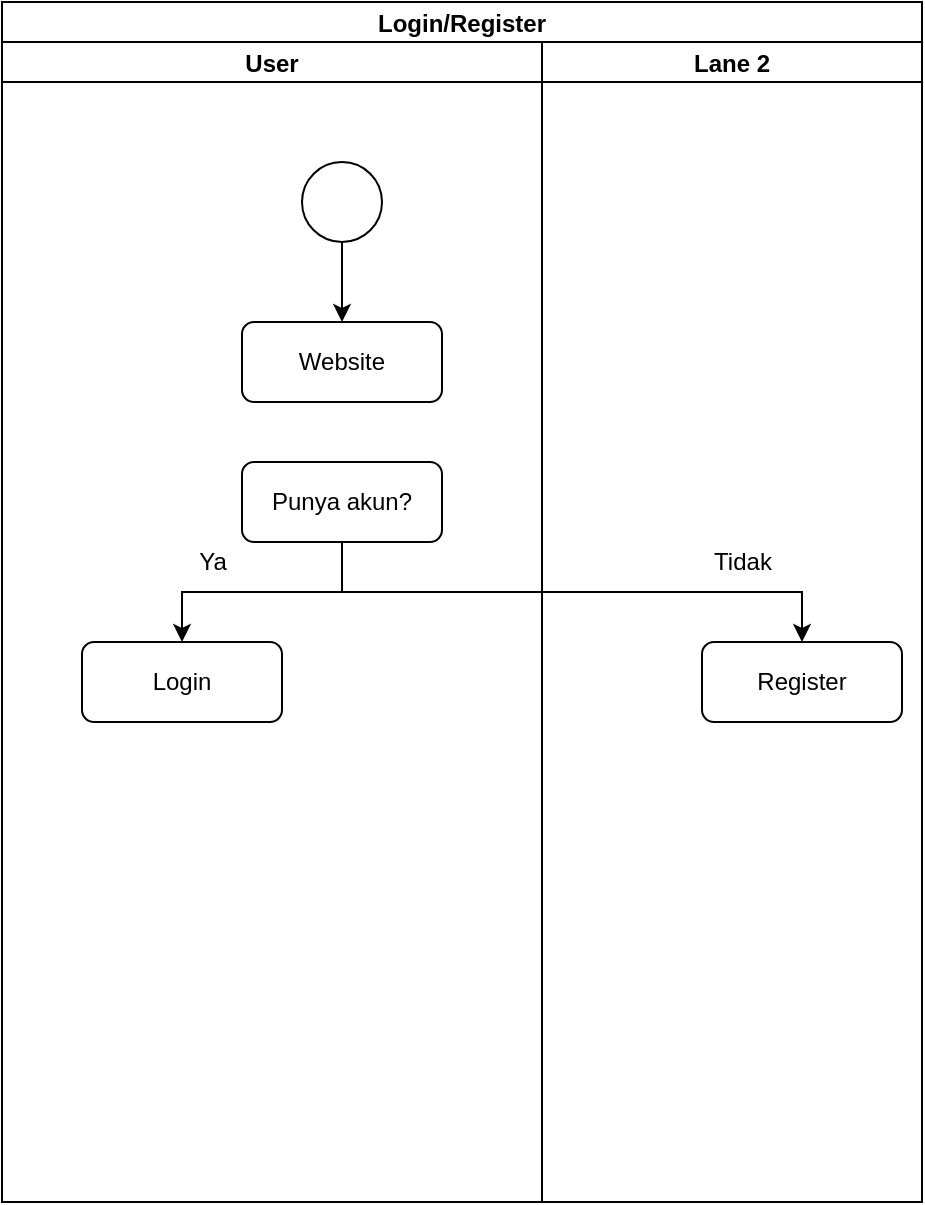 <mxfile version="15.9.6" type="github">
  <diagram id="5ox6vrLQ1LK0xjVWkyLI" name="Page-1">
    <mxGraphModel dx="1278" dy="547" grid="1" gridSize="10" guides="1" tooltips="1" connect="1" arrows="1" fold="1" page="1" pageScale="1" pageWidth="850" pageHeight="1100" math="0" shadow="0">
      <root>
        <mxCell id="0" />
        <mxCell id="1" parent="0" />
        <mxCell id="FG7V7j7pLR6MBgCFYdSH-4" style="edgeStyle=orthogonalEdgeStyle;rounded=0;orthogonalLoop=1;jettySize=auto;html=1;entryX=0.5;entryY=0;entryDx=0;entryDy=0;" edge="1" parent="1" source="FG7V7j7pLR6MBgCFYdSH-2" target="FG7V7j7pLR6MBgCFYdSH-3">
          <mxGeometry relative="1" as="geometry" />
        </mxCell>
        <mxCell id="FG7V7j7pLR6MBgCFYdSH-2" value="" style="ellipse;whiteSpace=wrap;html=1;aspect=fixed;" vertex="1" parent="1">
          <mxGeometry x="480" y="360" width="40" height="40" as="geometry" />
        </mxCell>
        <mxCell id="FG7V7j7pLR6MBgCFYdSH-3" value="Website" style="rounded=1;whiteSpace=wrap;html=1;" vertex="1" parent="1">
          <mxGeometry x="450" y="440" width="100" height="40" as="geometry" />
        </mxCell>
        <mxCell id="FG7V7j7pLR6MBgCFYdSH-6" value="Register" style="rounded=1;whiteSpace=wrap;html=1;" vertex="1" parent="1">
          <mxGeometry x="680" y="600" width="100" height="40" as="geometry" />
        </mxCell>
        <mxCell id="FG7V7j7pLR6MBgCFYdSH-7" value="Login" style="rounded=1;whiteSpace=wrap;html=1;" vertex="1" parent="1">
          <mxGeometry x="370" y="600" width="100" height="40" as="geometry" />
        </mxCell>
        <mxCell id="FG7V7j7pLR6MBgCFYdSH-9" style="edgeStyle=orthogonalEdgeStyle;rounded=0;orthogonalLoop=1;jettySize=auto;html=1;" edge="1" parent="1" source="FG7V7j7pLR6MBgCFYdSH-8" target="FG7V7j7pLR6MBgCFYdSH-7">
          <mxGeometry relative="1" as="geometry" />
        </mxCell>
        <mxCell id="FG7V7j7pLR6MBgCFYdSH-12" style="edgeStyle=orthogonalEdgeStyle;rounded=0;orthogonalLoop=1;jettySize=auto;html=1;" edge="1" parent="1" source="FG7V7j7pLR6MBgCFYdSH-8" target="FG7V7j7pLR6MBgCFYdSH-6">
          <mxGeometry relative="1" as="geometry">
            <mxPoint x="530" y="600" as="targetPoint" />
            <Array as="points">
              <mxPoint x="500" y="575" />
              <mxPoint x="730" y="575" />
            </Array>
          </mxGeometry>
        </mxCell>
        <mxCell id="FG7V7j7pLR6MBgCFYdSH-8" value="Punya akun?" style="rounded=1;whiteSpace=wrap;html=1;" vertex="1" parent="1">
          <mxGeometry x="450" y="510" width="100" height="40" as="geometry" />
        </mxCell>
        <mxCell id="FG7V7j7pLR6MBgCFYdSH-13" value="Tidak" style="text;html=1;align=center;verticalAlign=middle;resizable=0;points=[];autosize=1;strokeColor=none;fillColor=none;" vertex="1" parent="1">
          <mxGeometry x="680" y="550" width="40" height="20" as="geometry" />
        </mxCell>
        <mxCell id="FG7V7j7pLR6MBgCFYdSH-14" value="Ya" style="text;html=1;align=center;verticalAlign=middle;resizable=0;points=[];autosize=1;strokeColor=none;fillColor=none;" vertex="1" parent="1">
          <mxGeometry x="420" y="550" width="30" height="20" as="geometry" />
        </mxCell>
        <mxCell id="FG7V7j7pLR6MBgCFYdSH-15" value="Login/Register" style="swimlane;childLayout=stackLayout;resizeParent=1;resizeParentMax=0;startSize=20;" vertex="1" parent="1">
          <mxGeometry x="330" y="280" width="460" height="600" as="geometry" />
        </mxCell>
        <mxCell id="FG7V7j7pLR6MBgCFYdSH-16" value="User" style="swimlane;startSize=20;" vertex="1" parent="FG7V7j7pLR6MBgCFYdSH-15">
          <mxGeometry y="20" width="270" height="580" as="geometry" />
        </mxCell>
        <mxCell id="FG7V7j7pLR6MBgCFYdSH-17" value="Lane 2" style="swimlane;startSize=20;" vertex="1" parent="FG7V7j7pLR6MBgCFYdSH-15">
          <mxGeometry x="270" y="20" width="190" height="580" as="geometry" />
        </mxCell>
      </root>
    </mxGraphModel>
  </diagram>
</mxfile>
